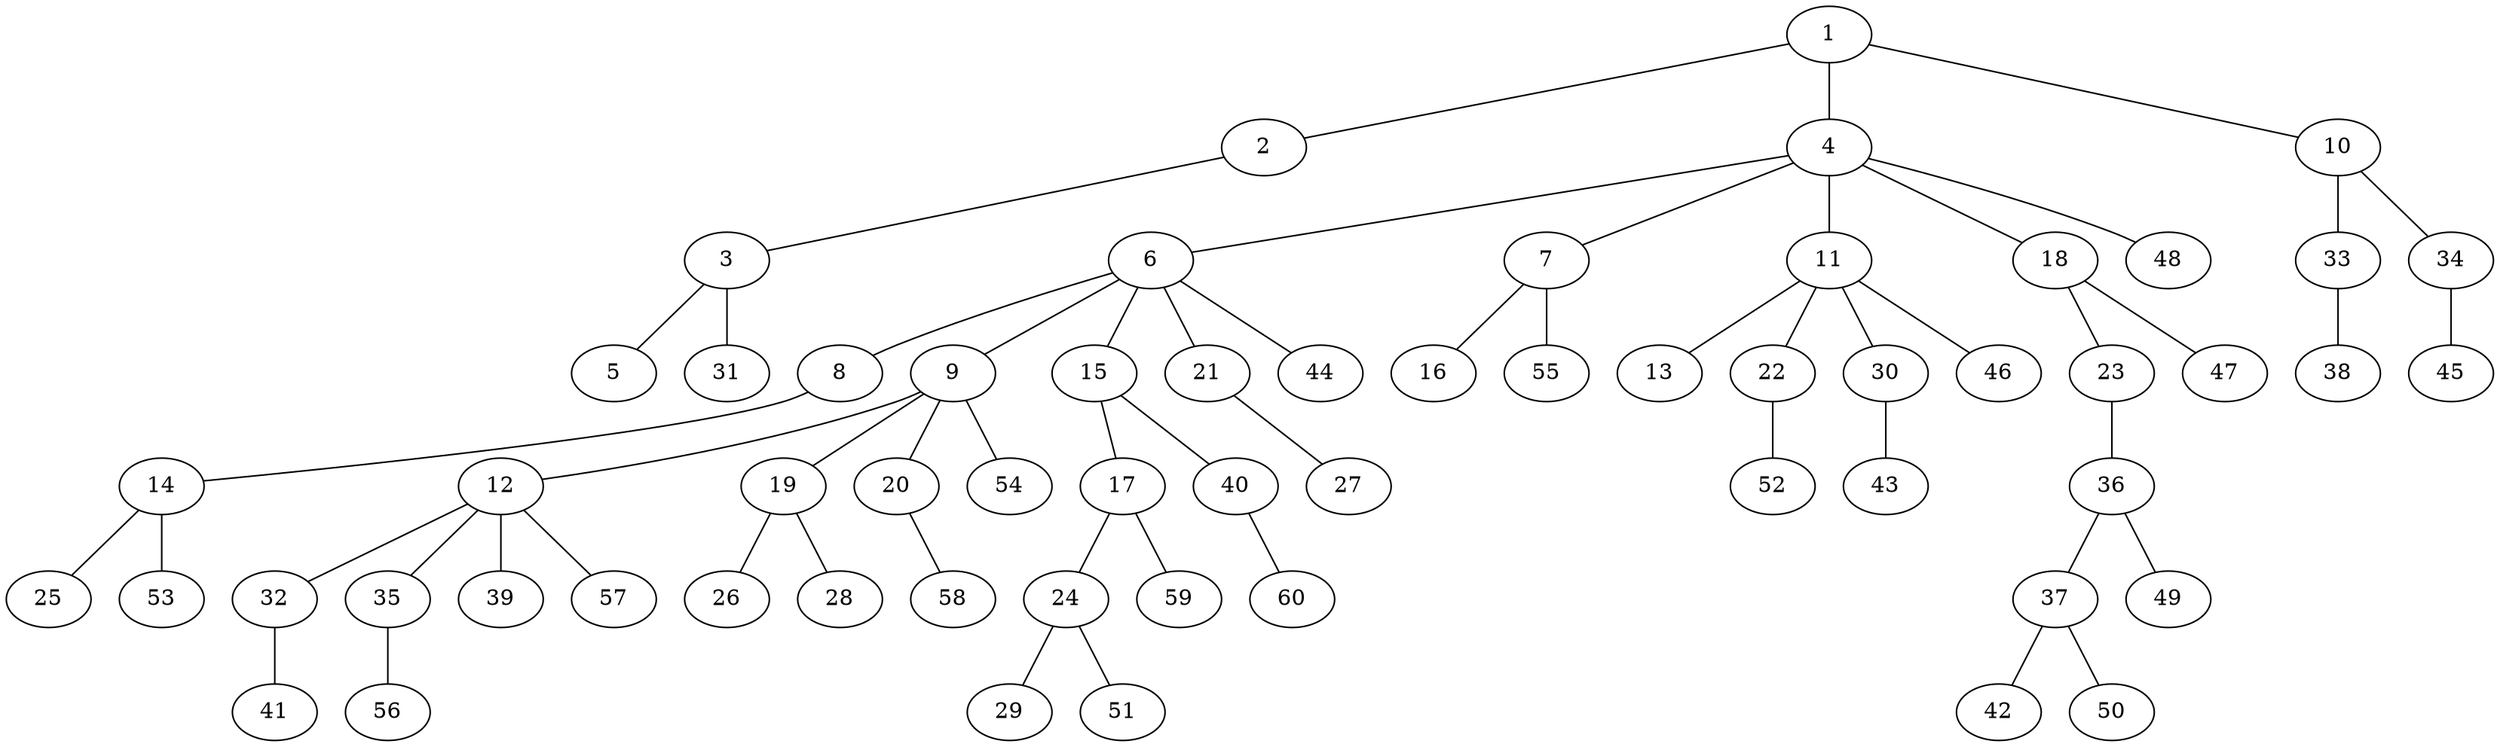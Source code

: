 graph graphname {1--2
1--4
1--10
2--3
3--5
3--31
4--6
4--7
4--11
4--18
4--48
6--8
6--9
6--15
6--21
6--44
7--16
7--55
8--14
9--12
9--19
9--20
9--54
10--33
10--34
11--13
11--22
11--30
11--46
12--32
12--35
12--39
12--57
14--25
14--53
15--17
15--40
17--24
17--59
18--23
18--47
19--26
19--28
20--58
21--27
22--52
23--36
24--29
24--51
30--43
32--41
33--38
34--45
35--56
36--37
36--49
37--42
37--50
40--60
}
